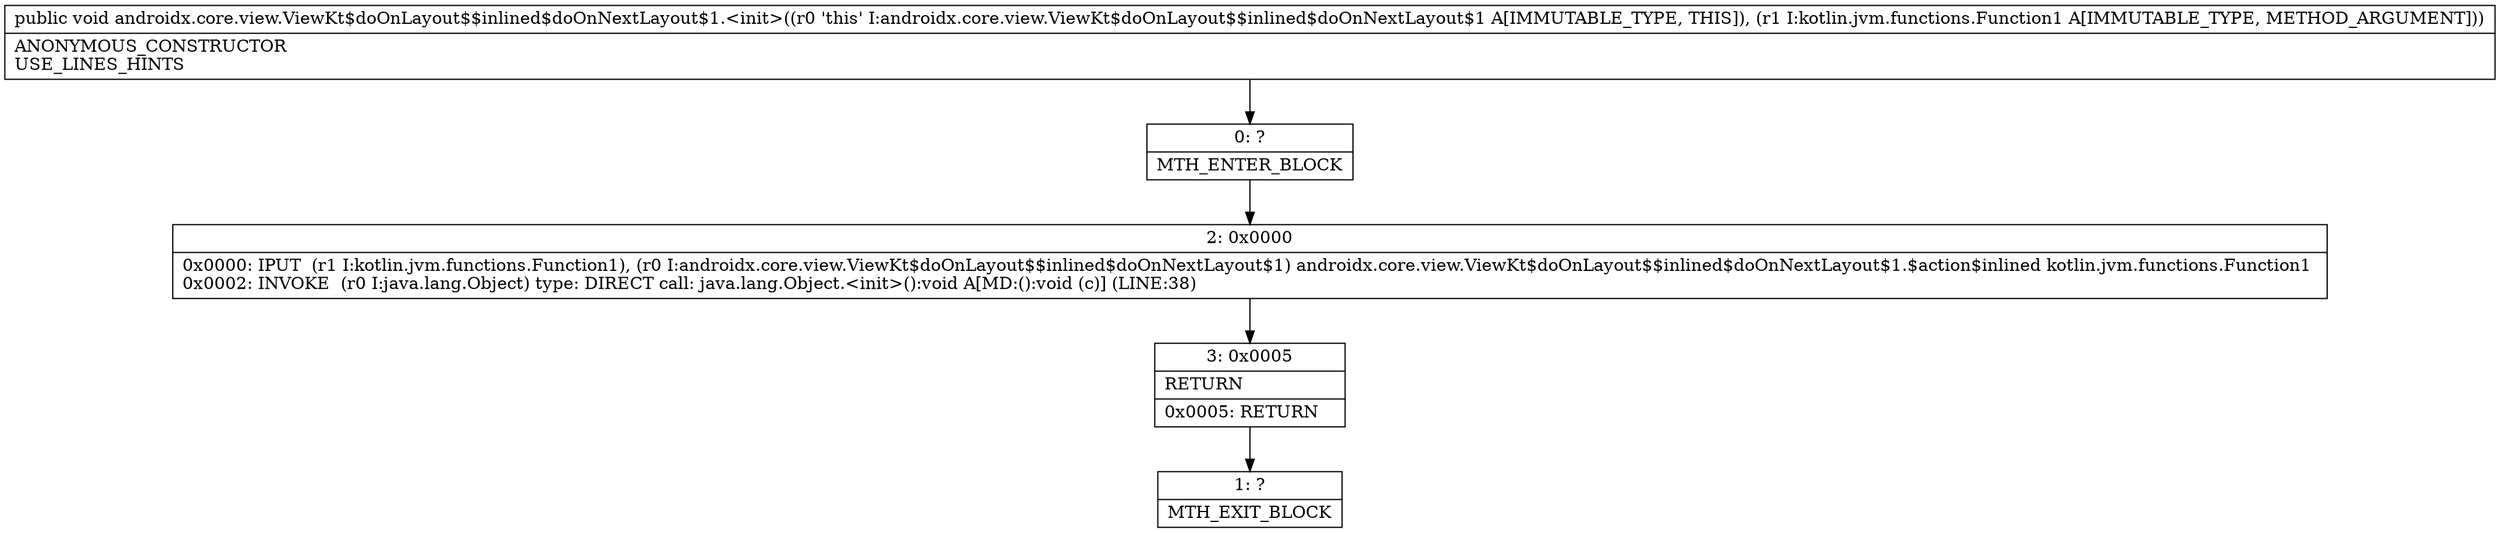 digraph "CFG forandroidx.core.view.ViewKt$doOnLayout$$inlined$doOnNextLayout$1.\<init\>(Lkotlin\/jvm\/functions\/Function1;)V" {
Node_0 [shape=record,label="{0\:\ ?|MTH_ENTER_BLOCK\l}"];
Node_2 [shape=record,label="{2\:\ 0x0000|0x0000: IPUT  (r1 I:kotlin.jvm.functions.Function1), (r0 I:androidx.core.view.ViewKt$doOnLayout$$inlined$doOnNextLayout$1) androidx.core.view.ViewKt$doOnLayout$$inlined$doOnNextLayout$1.$action$inlined kotlin.jvm.functions.Function1 \l0x0002: INVOKE  (r0 I:java.lang.Object) type: DIRECT call: java.lang.Object.\<init\>():void A[MD:():void (c)] (LINE:38)\l}"];
Node_3 [shape=record,label="{3\:\ 0x0005|RETURN\l|0x0005: RETURN   \l}"];
Node_1 [shape=record,label="{1\:\ ?|MTH_EXIT_BLOCK\l}"];
MethodNode[shape=record,label="{public void androidx.core.view.ViewKt$doOnLayout$$inlined$doOnNextLayout$1.\<init\>((r0 'this' I:androidx.core.view.ViewKt$doOnLayout$$inlined$doOnNextLayout$1 A[IMMUTABLE_TYPE, THIS]), (r1 I:kotlin.jvm.functions.Function1 A[IMMUTABLE_TYPE, METHOD_ARGUMENT]))  | ANONYMOUS_CONSTRUCTOR\lUSE_LINES_HINTS\l}"];
MethodNode -> Node_0;Node_0 -> Node_2;
Node_2 -> Node_3;
Node_3 -> Node_1;
}

